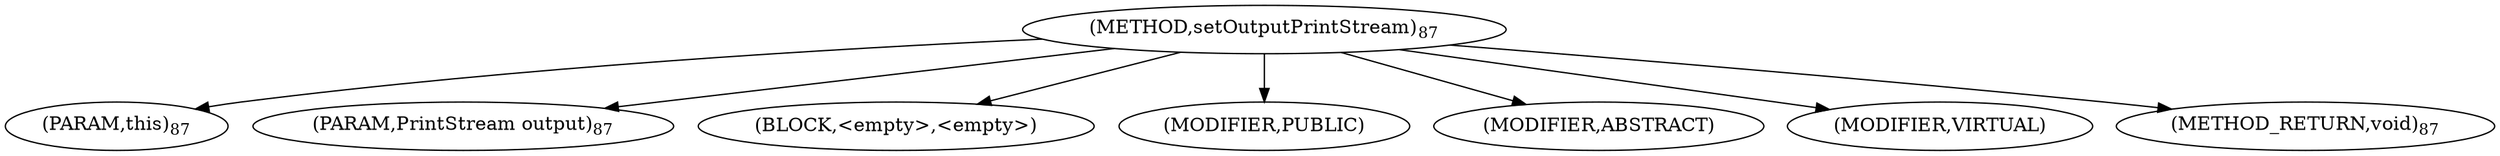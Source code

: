 digraph "setOutputPrintStream" {  
"17" [label = <(METHOD,setOutputPrintStream)<SUB>87</SUB>> ]
"18" [label = <(PARAM,this)<SUB>87</SUB>> ]
"19" [label = <(PARAM,PrintStream output)<SUB>87</SUB>> ]
"20" [label = <(BLOCK,&lt;empty&gt;,&lt;empty&gt;)> ]
"21" [label = <(MODIFIER,PUBLIC)> ]
"22" [label = <(MODIFIER,ABSTRACT)> ]
"23" [label = <(MODIFIER,VIRTUAL)> ]
"24" [label = <(METHOD_RETURN,void)<SUB>87</SUB>> ]
  "17" -> "18" 
  "17" -> "19" 
  "17" -> "20" 
  "17" -> "21" 
  "17" -> "22" 
  "17" -> "23" 
  "17" -> "24" 
}
